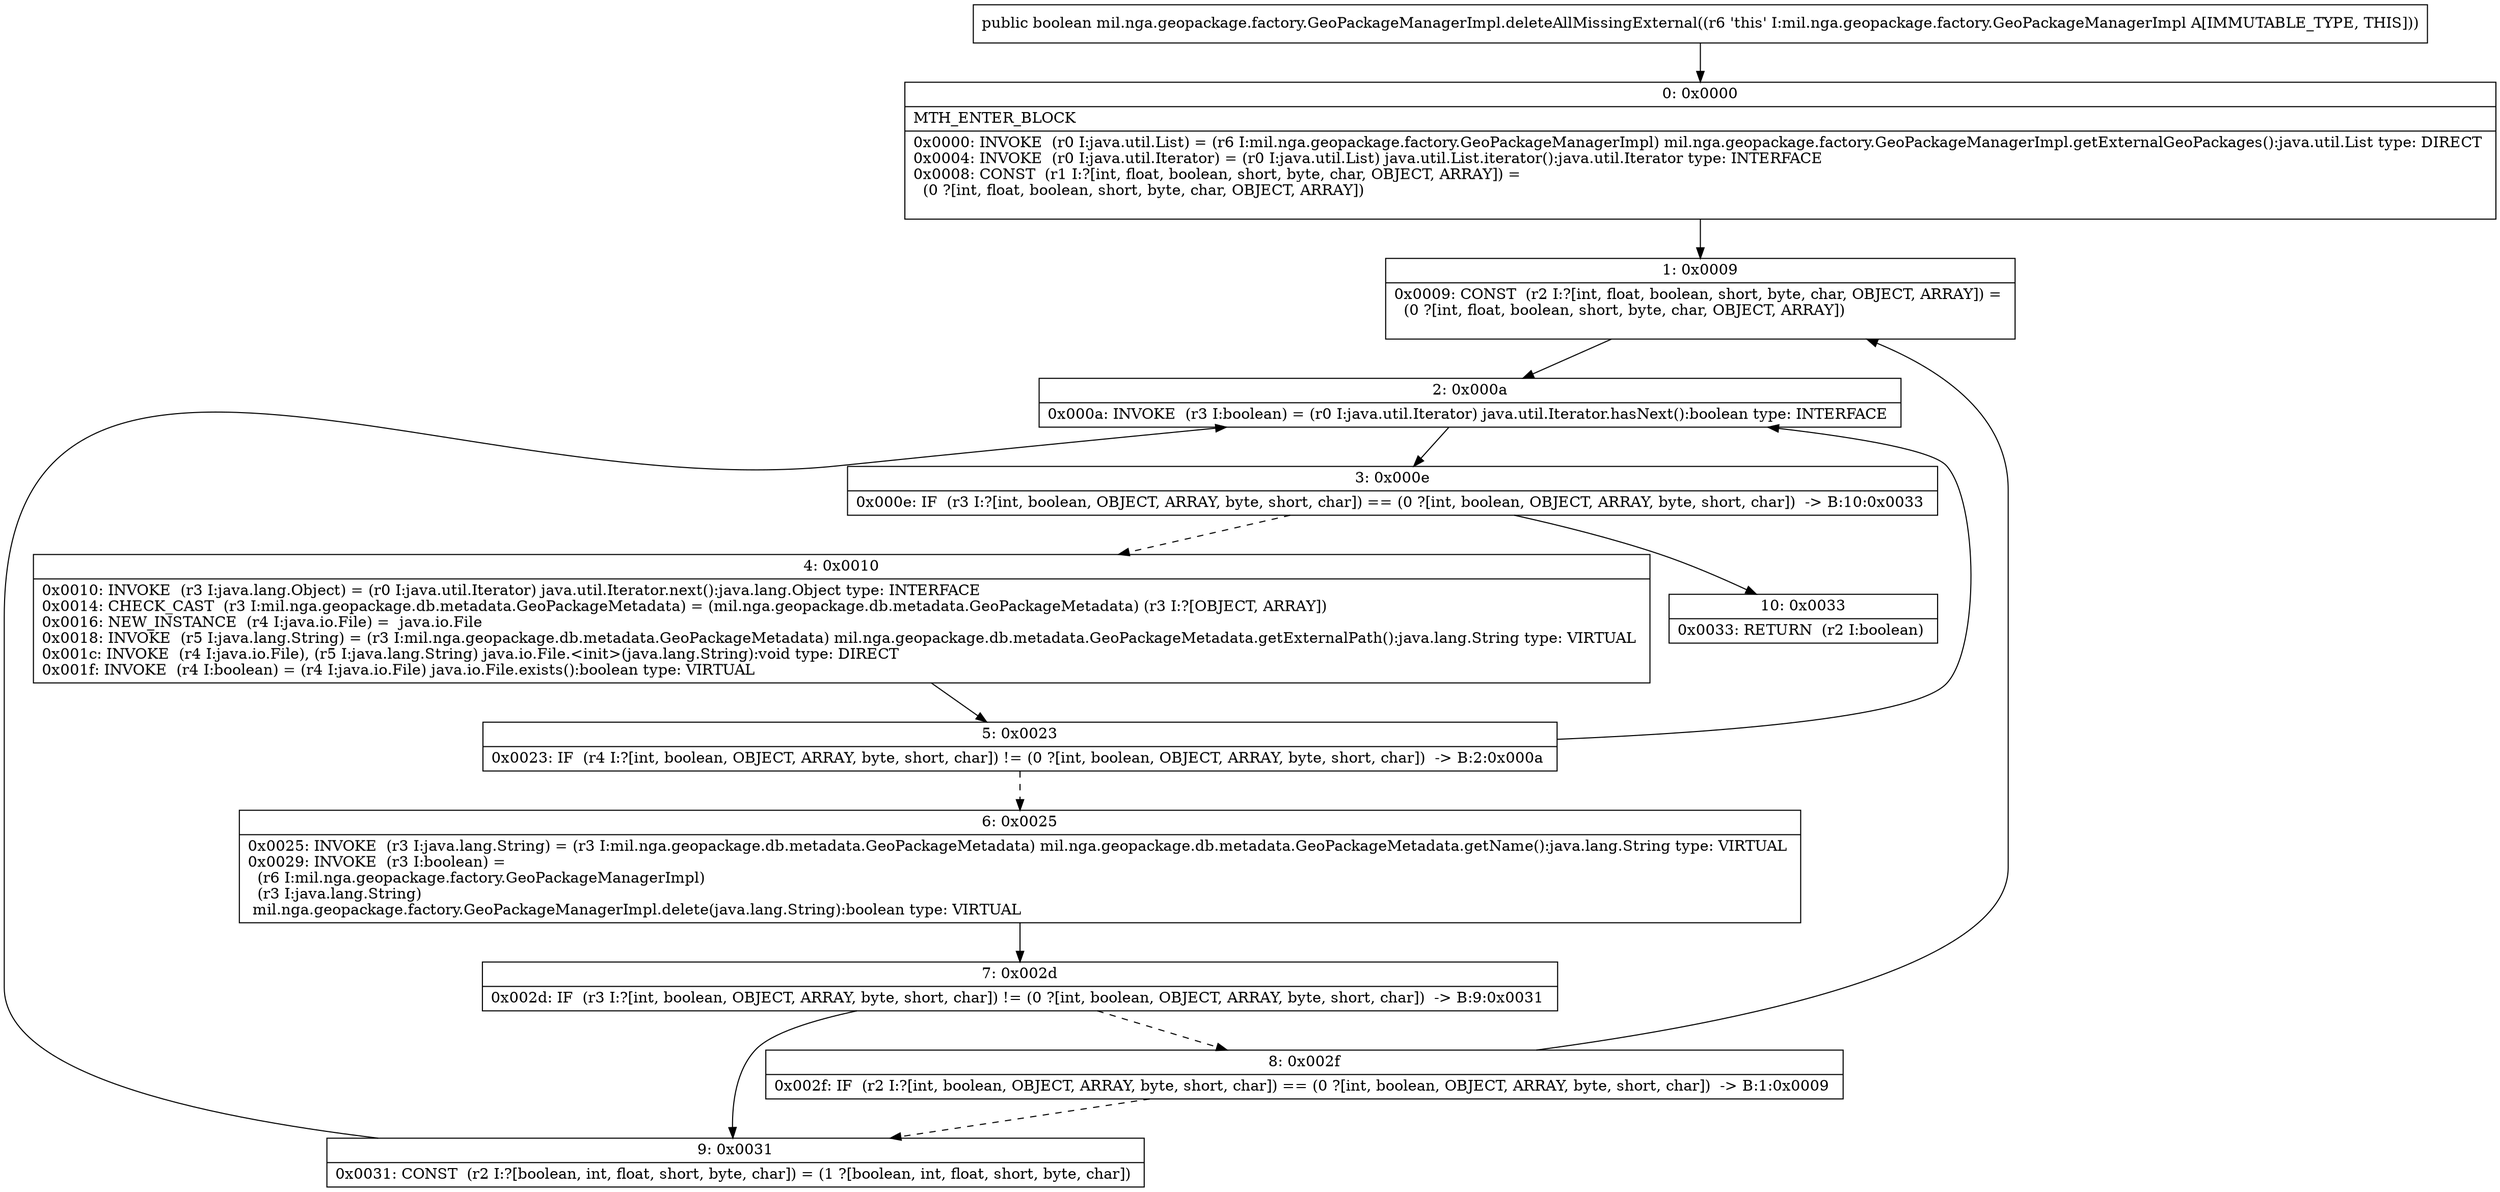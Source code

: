 digraph "CFG formil.nga.geopackage.factory.GeoPackageManagerImpl.deleteAllMissingExternal()Z" {
Node_0 [shape=record,label="{0\:\ 0x0000|MTH_ENTER_BLOCK\l|0x0000: INVOKE  (r0 I:java.util.List) = (r6 I:mil.nga.geopackage.factory.GeoPackageManagerImpl) mil.nga.geopackage.factory.GeoPackageManagerImpl.getExternalGeoPackages():java.util.List type: DIRECT \l0x0004: INVOKE  (r0 I:java.util.Iterator) = (r0 I:java.util.List) java.util.List.iterator():java.util.Iterator type: INTERFACE \l0x0008: CONST  (r1 I:?[int, float, boolean, short, byte, char, OBJECT, ARRAY]) = \l  (0 ?[int, float, boolean, short, byte, char, OBJECT, ARRAY])\l \l}"];
Node_1 [shape=record,label="{1\:\ 0x0009|0x0009: CONST  (r2 I:?[int, float, boolean, short, byte, char, OBJECT, ARRAY]) = \l  (0 ?[int, float, boolean, short, byte, char, OBJECT, ARRAY])\l \l}"];
Node_2 [shape=record,label="{2\:\ 0x000a|0x000a: INVOKE  (r3 I:boolean) = (r0 I:java.util.Iterator) java.util.Iterator.hasNext():boolean type: INTERFACE \l}"];
Node_3 [shape=record,label="{3\:\ 0x000e|0x000e: IF  (r3 I:?[int, boolean, OBJECT, ARRAY, byte, short, char]) == (0 ?[int, boolean, OBJECT, ARRAY, byte, short, char])  \-\> B:10:0x0033 \l}"];
Node_4 [shape=record,label="{4\:\ 0x0010|0x0010: INVOKE  (r3 I:java.lang.Object) = (r0 I:java.util.Iterator) java.util.Iterator.next():java.lang.Object type: INTERFACE \l0x0014: CHECK_CAST  (r3 I:mil.nga.geopackage.db.metadata.GeoPackageMetadata) = (mil.nga.geopackage.db.metadata.GeoPackageMetadata) (r3 I:?[OBJECT, ARRAY]) \l0x0016: NEW_INSTANCE  (r4 I:java.io.File) =  java.io.File \l0x0018: INVOKE  (r5 I:java.lang.String) = (r3 I:mil.nga.geopackage.db.metadata.GeoPackageMetadata) mil.nga.geopackage.db.metadata.GeoPackageMetadata.getExternalPath():java.lang.String type: VIRTUAL \l0x001c: INVOKE  (r4 I:java.io.File), (r5 I:java.lang.String) java.io.File.\<init\>(java.lang.String):void type: DIRECT \l0x001f: INVOKE  (r4 I:boolean) = (r4 I:java.io.File) java.io.File.exists():boolean type: VIRTUAL \l}"];
Node_5 [shape=record,label="{5\:\ 0x0023|0x0023: IF  (r4 I:?[int, boolean, OBJECT, ARRAY, byte, short, char]) != (0 ?[int, boolean, OBJECT, ARRAY, byte, short, char])  \-\> B:2:0x000a \l}"];
Node_6 [shape=record,label="{6\:\ 0x0025|0x0025: INVOKE  (r3 I:java.lang.String) = (r3 I:mil.nga.geopackage.db.metadata.GeoPackageMetadata) mil.nga.geopackage.db.metadata.GeoPackageMetadata.getName():java.lang.String type: VIRTUAL \l0x0029: INVOKE  (r3 I:boolean) = \l  (r6 I:mil.nga.geopackage.factory.GeoPackageManagerImpl)\l  (r3 I:java.lang.String)\l mil.nga.geopackage.factory.GeoPackageManagerImpl.delete(java.lang.String):boolean type: VIRTUAL \l}"];
Node_7 [shape=record,label="{7\:\ 0x002d|0x002d: IF  (r3 I:?[int, boolean, OBJECT, ARRAY, byte, short, char]) != (0 ?[int, boolean, OBJECT, ARRAY, byte, short, char])  \-\> B:9:0x0031 \l}"];
Node_8 [shape=record,label="{8\:\ 0x002f|0x002f: IF  (r2 I:?[int, boolean, OBJECT, ARRAY, byte, short, char]) == (0 ?[int, boolean, OBJECT, ARRAY, byte, short, char])  \-\> B:1:0x0009 \l}"];
Node_9 [shape=record,label="{9\:\ 0x0031|0x0031: CONST  (r2 I:?[boolean, int, float, short, byte, char]) = (1 ?[boolean, int, float, short, byte, char]) \l}"];
Node_10 [shape=record,label="{10\:\ 0x0033|0x0033: RETURN  (r2 I:boolean) \l}"];
MethodNode[shape=record,label="{public boolean mil.nga.geopackage.factory.GeoPackageManagerImpl.deleteAllMissingExternal((r6 'this' I:mil.nga.geopackage.factory.GeoPackageManagerImpl A[IMMUTABLE_TYPE, THIS])) }"];
MethodNode -> Node_0;
Node_0 -> Node_1;
Node_1 -> Node_2;
Node_2 -> Node_3;
Node_3 -> Node_4[style=dashed];
Node_3 -> Node_10;
Node_4 -> Node_5;
Node_5 -> Node_2;
Node_5 -> Node_6[style=dashed];
Node_6 -> Node_7;
Node_7 -> Node_8[style=dashed];
Node_7 -> Node_9;
Node_8 -> Node_1;
Node_8 -> Node_9[style=dashed];
Node_9 -> Node_2;
}

